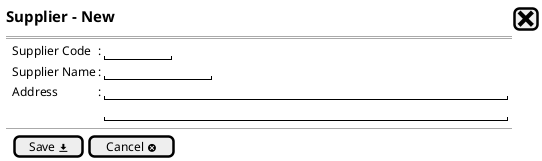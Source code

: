 @startsalt
{
  <size:15><b>Supplier - New |[<size:25><&x>]|*
  ==
  {   
    .|Supplier Code |: |"        "|*
    .|Supplier Name |: |"             "| *
    .|Address       |: |"                                                  "|*
    .|.             |. |"                                                  "|*  
  } 
  .
  --
  {
  .|[ Save <&data-transfer-download>] |  [Cancel <&circle-x> ]|*
  }
}
  @endsalt